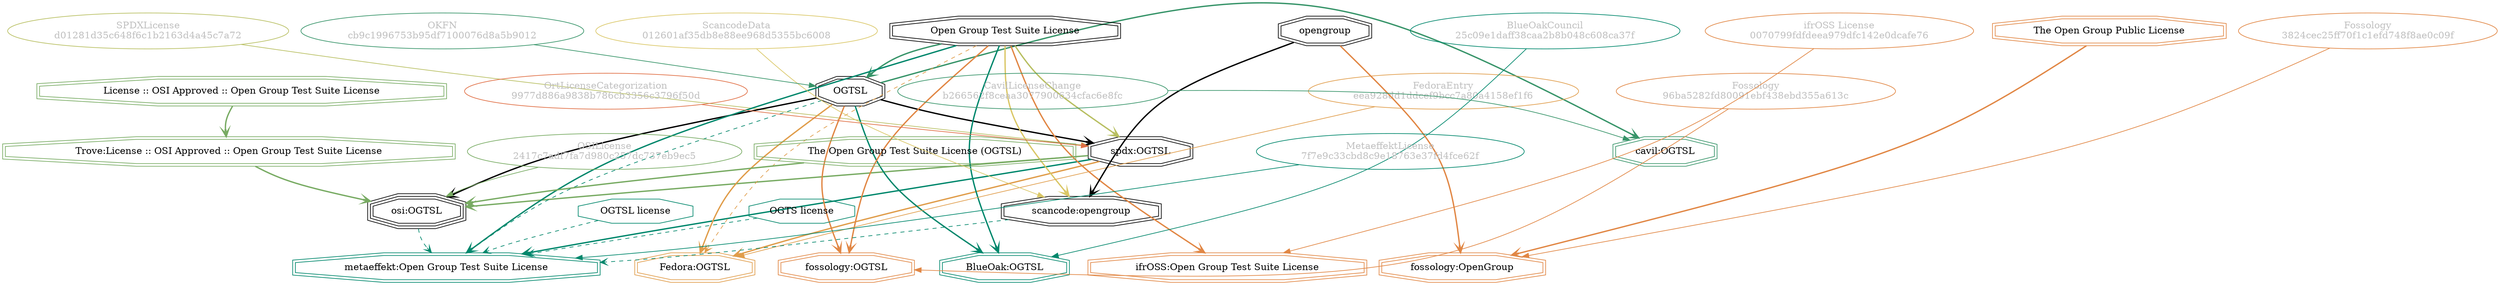 strict digraph {
    node [shape=box];
    graph [splines=curved];
    3337 [label="SPDXLicense\nd01281d35c648f6c1b2163d4a45c7a72"
         ,fontcolor=gray
         ,color="#b8bf62"
         ,fillcolor="beige;1"
         ,shape=ellipse];
    3338 [label="spdx:OGTSL"
         ,shape=doubleoctagon];
    3339 [label=OGTSL
         ,shape=doubleoctagon];
    3340 [label="Open Group Test Suite License"
         ,shape=doubleoctagon];
    5221 [label="OSILicense\n2417c7adf7fa7d980c257dc737eb9ec5"
         ,fontcolor=gray
         ,color="#78ab63"
         ,fillcolor="beige;1"
         ,shape=ellipse];
    5222 [label="osi:OGTSL"
         ,shape=tripleoctagon];
    5223 [label="The Open Group Test Suite License (OGTSL)"
         ,color="#78ab63"
         ,shape=doubleoctagon];
    5224 [label="Trove:License :: OSI Approved :: Open Group Test Suite License"
         ,color="#78ab63"
         ,shape=doubleoctagon];
    5225 [label="License :: OSI Approved :: Open Group Test Suite License"
         ,color="#78ab63"
         ,shape=doubleoctagon];
    8242 [label="FedoraEntry\neea928dd1ddcef9bcc7a80a4158ef1f6"
         ,fontcolor=gray
         ,color="#e09d4b"
         ,fillcolor="beige;1"
         ,shape=ellipse];
    8243 [label="Fedora:OGTSL"
         ,color="#e09d4b"
         ,shape=doubleoctagon];
    9160 [label="BlueOakCouncil\n25c09e1daff38caa2b8b048c608ca37f"
         ,fontcolor=gray
         ,color="#00876c"
         ,fillcolor="beige;1"
         ,shape=ellipse];
    9161 [label="BlueOak:OGTSL"
         ,color="#00876c"
         ,shape=doubleoctagon];
    21324 [label="ScancodeData\n012601af35db8e88ee968d5355bc6008"
          ,fontcolor=gray
          ,color="#dac767"
          ,fillcolor="beige;1"
          ,shape=ellipse];
    21325 [label="scancode:opengroup"
          ,shape=doubleoctagon];
    21326 [label=opengroup
          ,shape=doubleoctagon];
    26458 [label="Fossology\n3824cec25ff70f1c1efd748f8ae0c09f"
          ,fontcolor=gray
          ,color="#e18745"
          ,fillcolor="beige;1"
          ,shape=ellipse];
    26459 [label="fossology:OpenGroup"
          ,color="#e18745"
          ,shape=doubleoctagon];
    26460 [label="The Open Group Public License"
          ,color="#e18745"
          ,shape=doubleoctagon];
    26921 [label="Fossology\n96ba5282fd80091ebf438ebd355a613c"
          ,fontcolor=gray
          ,color="#e18745"
          ,fillcolor="beige;1"
          ,shape=ellipse];
    26922 [label="fossology:OGTSL"
          ,color="#e18745"
          ,shape=doubleoctagon];
    28373 [label="OKFN\ncb9c1996753b95df7100076d8a5b9012"
          ,fontcolor=gray
          ,color="#379469"
          ,fillcolor="beige;1"
          ,shape=ellipse];
    35131 [label="OrtLicenseCategorization\n9977d886a9838b786cb3356c3796f50d"
          ,fontcolor=gray
          ,color="#e06f45"
          ,fillcolor="beige;1"
          ,shape=ellipse];
    37323 [label="CavilLicenseChange\nb266562f8ceaa3077900634cfac6e8fc"
          ,fontcolor=gray
          ,color="#379469"
          ,fillcolor="beige;1"
          ,shape=ellipse];
    37324 [label="cavil:OGTSL"
          ,color="#379469"
          ,shape=doubleoctagon];
    46670 [label="MetaeffektLicense\n7f7e9c33cbd8c9e18763e37fd4fce62f"
          ,fontcolor=gray
          ,color="#00876c"
          ,fillcolor="beige;1"
          ,shape=ellipse];
    46671 [label="metaeffekt:Open Group Test Suite License"
          ,color="#00876c"
          ,shape=doubleoctagon];
    46672 [label="OGTS license"
          ,color="#00876c"
          ,shape=octagon];
    46673 [label="OGTSL license"
          ,color="#00876c"
          ,shape=octagon];
    54572 [label="ifrOSS License\n0070799fdfdeea979dfc142e0dcafe76"
          ,fontcolor=gray
          ,color="#e18745"
          ,fillcolor="beige;1"
          ,shape=ellipse];
    54573 [label="ifrOSS:Open Group Test Suite License"
          ,color="#e18745"
          ,shape=doubleoctagon];
    3337 -> 3338 [weight=0.5
                 ,color="#b8bf62"];
    3338 -> 5222 [style=bold
                 ,arrowhead=vee
                 ,weight=0.7
                 ,color="#78ab63"];
    3338 -> 8243 [style=bold
                 ,arrowhead=vee
                 ,weight=0.7
                 ,color="#e09d4b"];
    3338 -> 46671 [style=bold
                  ,arrowhead=vee
                  ,weight=0.7
                  ,color="#00876c"];
    3339 -> 3338 [style=bold
                 ,arrowhead=vee
                 ,weight=0.7];
    3339 -> 5222 [style=bold
                 ,arrowhead=vee
                 ,weight=0.7];
    3339 -> 8243 [style=bold
                 ,arrowhead=vee
                 ,weight=0.7
                 ,color="#e09d4b"];
    3339 -> 9161 [style=bold
                 ,arrowhead=vee
                 ,weight=0.7
                 ,color="#00876c"];
    3339 -> 26922 [style=bold
                  ,arrowhead=vee
                  ,weight=0.7
                  ,color="#e18745"];
    3339 -> 37324 [style=bold
                  ,arrowhead=vee
                  ,weight=0.7
                  ,color="#379469"];
    3339 -> 37324 [style=bold
                  ,arrowhead=vee
                  ,weight=0.7
                  ,color="#379469"];
    3339 -> 46671 [style=dashed
                  ,arrowhead=vee
                  ,weight=0.5
                  ,color="#00876c"];
    3340 -> 3338 [style=bold
                 ,arrowhead=vee
                 ,weight=0.7
                 ,color="#b8bf62"];
    3340 -> 3339 [style=bold
                 ,arrowhead=vee
                 ,weight=0.7
                 ,color="#379469"];
    3340 -> 8243 [style=dashed
                 ,arrowhead=vee
                 ,weight=0.5
                 ,color="#e09d4b"];
    3340 -> 9161 [style=bold
                 ,arrowhead=vee
                 ,weight=0.7
                 ,color="#00876c"];
    3340 -> 21325 [style=bold
                  ,arrowhead=vee
                  ,weight=0.7
                  ,color="#dac767"];
    3340 -> 26922 [style=bold
                  ,arrowhead=vee
                  ,weight=0.7
                  ,color="#e18745"];
    3340 -> 46671 [style=bold
                  ,arrowhead=vee
                  ,weight=0.7
                  ,color="#00876c"];
    3340 -> 46671 [style=bold
                  ,arrowhead=vee
                  ,weight=0.7
                  ,color="#00876c"];
    3340 -> 54573 [style=bold
                  ,arrowhead=vee
                  ,weight=0.7
                  ,color="#e18745"];
    3340 -> 54573 [style=bold
                  ,arrowhead=vee
                  ,weight=0.7
                  ,color="#e18745"];
    5221 -> 5222 [weight=0.5
                 ,color="#78ab63"];
    5222 -> 46671 [style=dashed
                  ,arrowhead=vee
                  ,weight=0.5
                  ,color="#00876c"];
    5223 -> 5222 [style=bold
                 ,arrowhead=vee
                 ,weight=0.7
                 ,color="#78ab63"];
    5224 -> 5222 [style=bold
                 ,arrowhead=vee
                 ,weight=0.7
                 ,color="#78ab63"];
    5225 -> 5224 [style=bold
                 ,arrowhead=vee
                 ,weight=0.7
                 ,color="#78ab63"];
    8242 -> 8243 [weight=0.5
                 ,color="#e09d4b"];
    9160 -> 9161 [weight=0.5
                 ,color="#00876c"];
    21324 -> 21325 [weight=0.5
                   ,color="#dac767"];
    21325 -> 46671 [style=dashed
                   ,arrowhead=vee
                   ,weight=0.5
                   ,color="#00876c"];
    21326 -> 21325 [style=bold
                   ,arrowhead=vee
                   ,weight=0.7];
    21326 -> 26459 [style=bold
                   ,arrowhead=vee
                   ,weight=0.7
                   ,color="#e18745"];
    26458 -> 26459 [weight=0.5
                   ,color="#e18745"];
    26460 -> 26459 [style=bold
                   ,arrowhead=vee
                   ,weight=0.7
                   ,color="#e18745"];
    26921 -> 26922 [weight=0.5
                   ,color="#e18745"];
    28373 -> 3339 [weight=0.5
                  ,color="#379469"];
    35131 -> 3338 [weight=0.5
                  ,color="#e06f45"];
    37323 -> 37324 [weight=0.5
                   ,color="#379469"];
    46670 -> 46671 [weight=0.5
                   ,color="#00876c"];
    46672 -> 46671 [style=dashed
                   ,arrowhead=vee
                   ,weight=0.5
                   ,color="#00876c"];
    46673 -> 46671 [style=dashed
                   ,arrowhead=vee
                   ,weight=0.5
                   ,color="#00876c"];
    54572 -> 54573 [weight=0.5
                   ,color="#e18745"];
}
